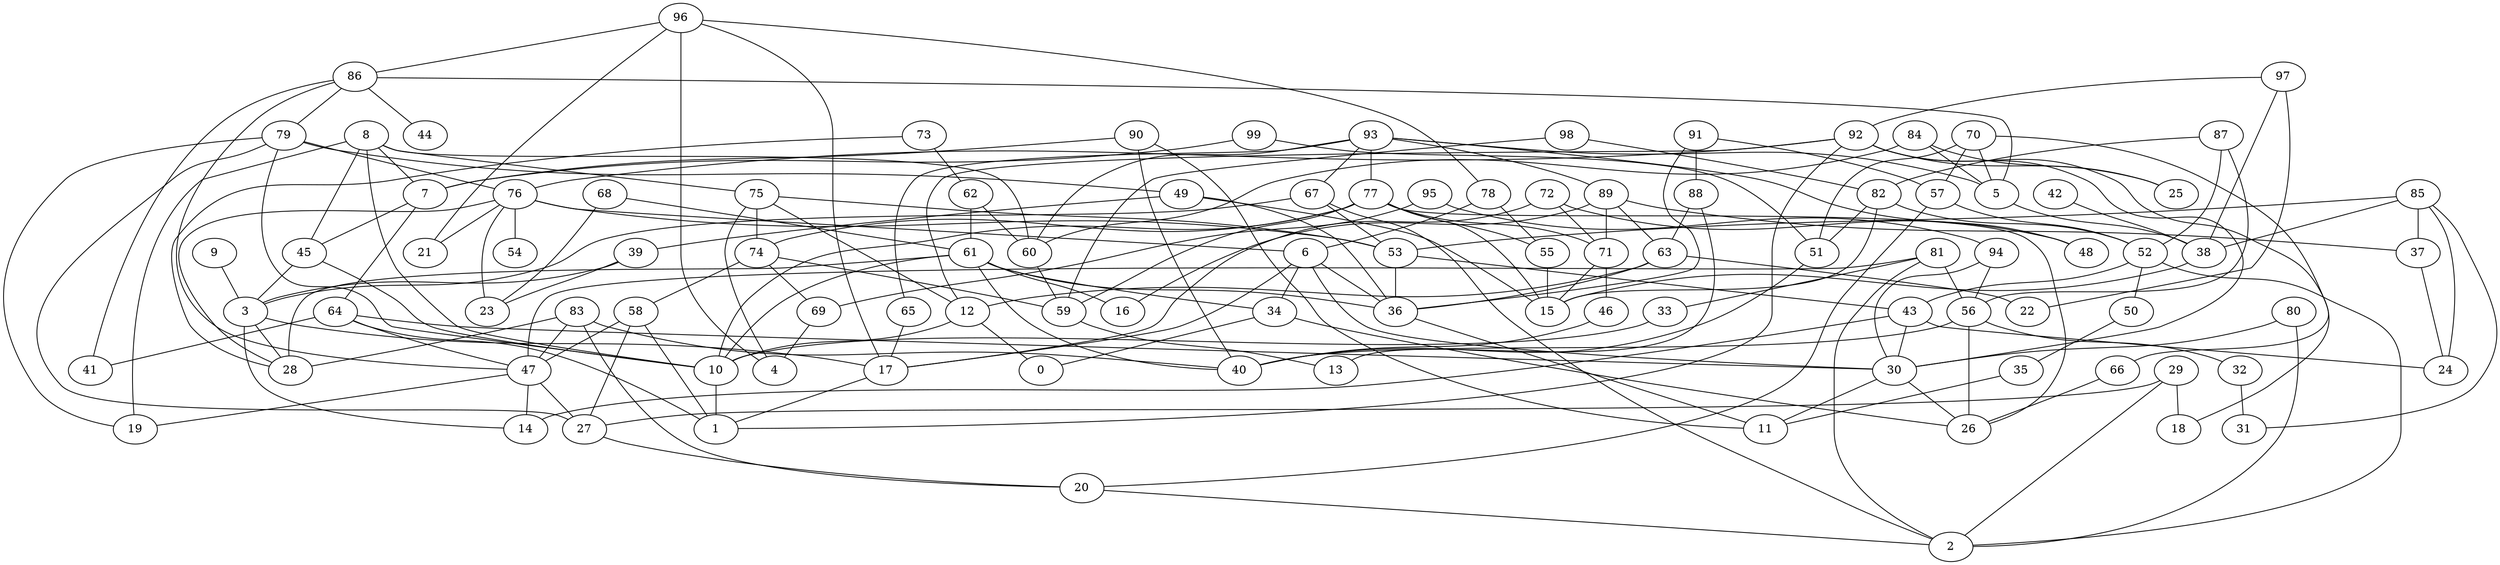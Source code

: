 digraph GG_graph {

subgraph G_graph {
edge [color = black]
"64" -> "41" [dir = none]
"73" -> "28" [dir = none]
"98" -> "59" [dir = none]
"34" -> "0" [dir = none]
"87" -> "82" [dir = none]
"87" -> "52" [dir = none]
"70" -> "5" [dir = none]
"66" -> "26" [dir = none]
"27" -> "20" [dir = none]
"42" -> "38" [dir = none]
"80" -> "2" [dir = none]
"9" -> "3" [dir = none]
"97" -> "22" [dir = none]
"97" -> "38" [dir = none]
"32" -> "31" [dir = none]
"96" -> "4" [dir = none]
"43" -> "24" [dir = none]
"47" -> "19" [dir = none]
"76" -> "54" [dir = none]
"76" -> "21" [dir = none]
"76" -> "23" [dir = none]
"76" -> "53" [dir = none]
"39" -> "3" [dir = none]
"90" -> "40" [dir = none]
"49" -> "39" [dir = none]
"49" -> "36" [dir = none]
"53" -> "43" [dir = none]
"53" -> "36" [dir = none]
"17" -> "1" [dir = none]
"37" -> "24" [dir = none]
"46" -> "40" [dir = none]
"33" -> "10" [dir = none]
"6" -> "17" [dir = none]
"6" -> "30" [dir = none]
"45" -> "3" [dir = none]
"38" -> "15" [dir = none]
"61" -> "10" [dir = none]
"61" -> "16" [dir = none]
"61" -> "36" [dir = none]
"61" -> "34" [dir = none]
"61" -> "40" [dir = none]
"36" -> "11" [dir = none]
"78" -> "55" [dir = none]
"5" -> "38" [dir = none]
"3" -> "28" [dir = none]
"3" -> "14" [dir = none]
"62" -> "60" [dir = none]
"62" -> "61" [dir = none]
"71" -> "46" [dir = none]
"92" -> "18" [dir = none]
"92" -> "12" [dir = none]
"92" -> "25" [dir = none]
"92" -> "76" [dir = none]
"75" -> "74" [dir = none]
"75" -> "4" [dir = none]
"75" -> "53" [dir = none]
"83" -> "20" [dir = none]
"83" -> "40" [dir = none]
"74" -> "59" [dir = none]
"74" -> "69" [dir = none]
"74" -> "58" [dir = none]
"68" -> "61" [dir = none]
"59" -> "13" [dir = none]
"67" -> "2" [dir = none]
"67" -> "53" [dir = none]
"52" -> "50" [dir = none]
"52" -> "2" [dir = none]
"77" -> "55" [dir = none]
"77" -> "26" [dir = none]
"99" -> "51" [dir = none]
"29" -> "2" [dir = none]
"8" -> "19" [dir = none]
"35" -> "11" [dir = none]
"51" -> "40" [dir = none]
"7" -> "45" [dir = none]
"65" -> "17" [dir = none]
"72" -> "71" [dir = none]
"94" -> "30" [dir = none]
"56" -> "40" [dir = none]
"79" -> "19" [dir = none]
"79" -> "76" [dir = none]
"81" -> "2" [dir = none]
"95" -> "94" [dir = none]
"91" -> "57" [dir = none]
"91" -> "88" [dir = none]
"91" -> "36" [dir = none]
"88" -> "63" [dir = none]
"30" -> "26" [dir = none]
"30" -> "11" [dir = none]
"84" -> "5" [dir = none]
"86" -> "44" [dir = none]
"86" -> "41" [dir = none]
"86" -> "5" [dir = none]
"85" -> "38" [dir = none]
"85" -> "31" [dir = none]
"85" -> "53" [dir = none]
"89" -> "16" [dir = none]
"93" -> "48" [dir = none]
"93" -> "89" [dir = none]
"92" -> "1" [dir = none]
"58" -> "47" [dir = none]
"99" -> "7" [dir = none]
"93" -> "77" [dir = none]
"68" -> "23" [dir = none]
"75" -> "12" [dir = none]
"85" -> "24" [dir = none]
"6" -> "36" [dir = none]
"81" -> "47" [dir = none]
"84" -> "25" [dir = none]
"77" -> "59" [dir = none]
"56" -> "32" [dir = none]
"79" -> "49" [dir = none]
"61" -> "28" [dir = none]
"89" -> "37" [dir = none]
"82" -> "52" [dir = none]
"72" -> "17" [dir = none]
"58" -> "27" [dir = none]
"8" -> "45" [dir = none]
"7" -> "64" [dir = none]
"77" -> "74" [dir = none]
"29" -> "18" [dir = none]
"56" -> "26" [dir = none]
"89" -> "63" [dir = none]
"80" -> "30" [dir = none]
"93" -> "65" [dir = none]
"86" -> "47" [dir = none]
"96" -> "21" [dir = none]
"98" -> "82" [dir = none]
"79" -> "27" [dir = none]
"12" -> "0" [dir = none]
"8" -> "75" [dir = none]
"57" -> "20" [dir = none]
"82" -> "15" [dir = none]
"58" -> "1" [dir = none]
"96" -> "78" [dir = none]
"60" -> "59" [dir = none]
"96" -> "86" [dir = none]
"10" -> "1" [dir = none]
"81" -> "33" [dir = none]
"89" -> "71" [dir = none]
"49" -> "15" [dir = none]
"63" -> "22" [dir = none]
"45" -> "10" [dir = none]
"34" -> "26" [dir = none]
"57" -> "52" [dir = none]
"71" -> "15" [dir = none]
"78" -> "6" [dir = none]
"77" -> "15" [dir = none]
"39" -> "23" [dir = none]
"87" -> "56" [dir = none]
"52" -> "43" [dir = none]
"63" -> "12" [dir = none]
"64" -> "1" [dir = none]
"6" -> "34" [dir = none]
"12" -> "10" [dir = none]
"50" -> "35" [dir = none]
"84" -> "60" [dir = none]
"81" -> "56" [dir = none]
"64" -> "30" [dir = none]
"8" -> "10" [dir = none]
"83" -> "47" [dir = none]
"77" -> "10" [dir = none]
"93" -> "67" [dir = none]
"63" -> "36" [dir = none]
"47" -> "27" [dir = none]
"85" -> "37" [dir = none]
"86" -> "79" [dir = none]
"76" -> "28" [dir = none]
"83" -> "28" [dir = none]
"55" -> "15" [dir = none]
"90" -> "11" [dir = none]
"20" -> "2" [dir = none]
"43" -> "14" [dir = none]
"76" -> "6" [dir = none]
"43" -> "30" [dir = none]
"70" -> "57" [dir = none]
"92" -> "30" [dir = none]
"70" -> "51" [dir = none]
"8" -> "60" [dir = none]
"90" -> "7" [dir = none]
"29" -> "27" [dir = none]
"3" -> "17" [dir = none]
"93" -> "60" [dir = none]
"88" -> "13" [dir = none]
"67" -> "3" [dir = none]
"95" -> "69" [dir = none]
"72" -> "48" [dir = none]
"79" -> "10" [dir = none]
"77" -> "71" [dir = none]
"8" -> "7" [dir = none]
"47" -> "14" [dir = none]
"97" -> "92" [dir = none]
"93" -> "5" [dir = none]
"94" -> "56" [dir = none]
"82" -> "51" [dir = none]
"96" -> "17" [dir = none]
"73" -> "62" [dir = none]
"64" -> "47" [dir = none]
"70" -> "66" [dir = none]
"69" -> "4" [dir = none]
}

}
